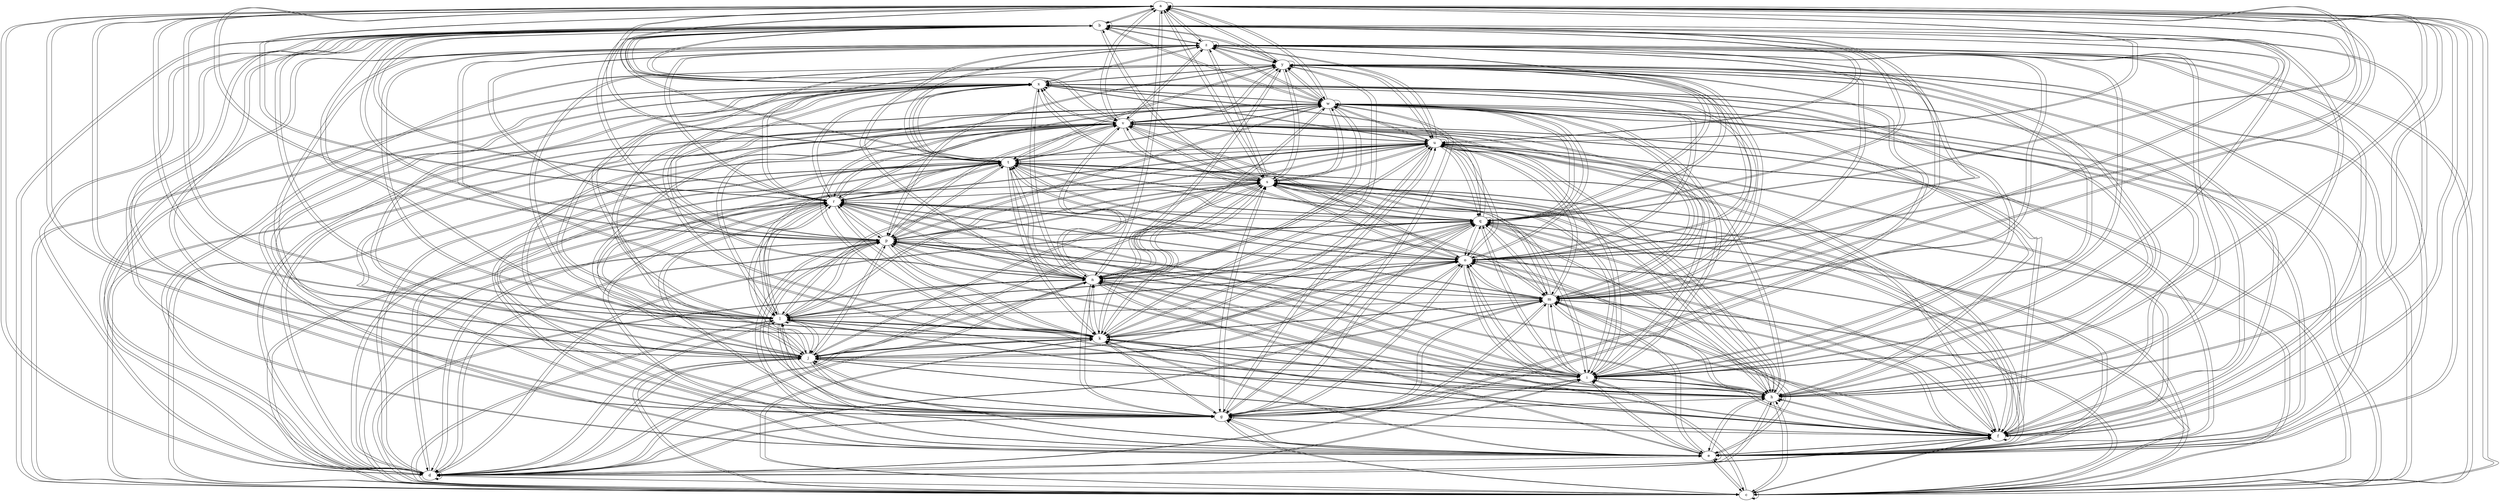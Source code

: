 digraph {
a;
b;
c;
d;
e;
f;
g;
h;
i;
j;
k;
l;
m;
n;
o;
p;
q;
r;
s;
t;
u;
v;
w;
x;
y;
z;
a -> a [weight=1];
a -> b [weight=2];
a -> c [weight=3];
a -> d [weight=4];
a -> e [weight=5];
a -> f [weight=6];
a -> g [weight=7];
a -> h [weight=8];
a -> i [weight=9];
a -> j [weight=10];
a -> k [weight=11];
a -> l [weight=12];
a -> m [weight=13];
a -> n [weight=14];
a -> o [weight=15];
a -> p [weight=16];
a -> q [weight=17];
a -> r [weight=18];
a -> s [weight=19];
a -> t [weight=20];
a -> u [weight=21];
a -> v [weight=22];
a -> w [weight=23];
a -> x [weight=24];
a -> y [weight=25];
a -> z [weight=26];
b -> a [weight=27];
b -> b [weight=28];
b -> c [weight=29];
b -> d [weight=30];
b -> e [weight=31];
b -> f [weight=32];
b -> g [weight=33];
b -> h [weight=34];
b -> i [weight=35];
b -> j [weight=36];
b -> k [weight=37];
b -> l [weight=38];
b -> m [weight=39];
b -> n [weight=40];
b -> o [weight=41];
b -> p [weight=42];
b -> q [weight=43];
b -> r [weight=44];
b -> s [weight=45];
b -> t [weight=46];
b -> u [weight=47];
b -> v [weight=48];
b -> w [weight=49];
b -> x [weight=50];
b -> y [weight=51];
b -> z [weight=52];
c -> a [weight=53];
c -> b [weight=54];
c -> c [weight=55];
c -> d [weight=56];
c -> e [weight=57];
c -> f [weight=58];
c -> g [weight=59];
c -> h [weight=60];
c -> i [weight=61];
c -> j [weight=62];
c -> k [weight=63];
c -> l [weight=64];
c -> m [weight=65];
c -> n [weight=66];
c -> o [weight=67];
c -> p [weight=68];
c -> q [weight=69];
c -> r [weight=70];
c -> s [weight=71];
c -> t [weight=72];
c -> u [weight=73];
c -> v [weight=74];
c -> w [weight=75];
c -> x [weight=76];
c -> y [weight=77];
c -> z [weight=78];
d -> a [weight=79];
d -> b [weight=80];
d -> c [weight=81];
d -> d [weight=82];
d -> e [weight=83];
d -> f [weight=84];
d -> g [weight=85];
d -> h [weight=86];
d -> i [weight=87];
d -> j [weight=88];
d -> k [weight=89];
d -> l [weight=90];
d -> m [weight=91];
d -> n [weight=92];
d -> o [weight=93];
d -> p [weight=94];
d -> q [weight=95];
d -> r [weight=96];
d -> s [weight=97];
d -> t [weight=98];
d -> u [weight=99];
d -> v [weight=100];
d -> w [weight=101];
d -> x [weight=102];
d -> y [weight=103];
d -> z [weight=104];
e -> a [weight=105];
e -> b [weight=106];
e -> c [weight=107];
e -> d [weight=108];
e -> e [weight=109];
e -> f [weight=110];
e -> g [weight=111];
e -> h [weight=112];
e -> i [weight=113];
e -> j [weight=114];
e -> k [weight=115];
e -> l [weight=116];
e -> m [weight=117];
e -> n [weight=118];
e -> o [weight=119];
e -> p [weight=120];
e -> q [weight=121];
e -> r [weight=122];
e -> s [weight=123];
e -> t [weight=124];
e -> u [weight=125];
e -> v [weight=126];
e -> w [weight=127];
e -> x [weight=128];
e -> y [weight=129];
e -> z [weight=130];
f -> a [weight=131];
f -> b [weight=132];
f -> c [weight=133];
f -> d [weight=134];
f -> e [weight=135];
f -> f [weight=136];
f -> g [weight=137];
f -> h [weight=138];
f -> i [weight=139];
f -> j [weight=140];
f -> k [weight=141];
f -> l [weight=142];
f -> m [weight=143];
f -> n [weight=144];
f -> o [weight=145];
f -> p [weight=146];
f -> q [weight=147];
f -> r [weight=148];
f -> s [weight=149];
f -> t [weight=150];
f -> u [weight=151];
f -> v [weight=152];
f -> w [weight=153];
f -> x [weight=154];
f -> y [weight=155];
f -> z [weight=156];
g -> a [weight=157];
g -> b [weight=158];
g -> c [weight=159];
g -> d [weight=160];
g -> e [weight=161];
g -> f [weight=162];
g -> g [weight=163];
g -> h [weight=164];
g -> i [weight=165];
g -> j [weight=166];
g -> k [weight=167];
g -> l [weight=168];
g -> m [weight=169];
g -> n [weight=170];
g -> o [weight=171];
g -> p [weight=172];
g -> q [weight=173];
g -> r [weight=174];
g -> s [weight=175];
g -> t [weight=176];
g -> u [weight=177];
g -> v [weight=178];
g -> w [weight=179];
g -> x [weight=180];
g -> y [weight=181];
g -> z [weight=182];
h -> a [weight=183];
h -> b [weight=184];
h -> c [weight=185];
h -> d [weight=186];
h -> e [weight=187];
h -> f [weight=188];
h -> g [weight=189];
h -> h [weight=190];
h -> i [weight=191];
h -> j [weight=192];
h -> k [weight=193];
h -> l [weight=194];
h -> m [weight=195];
h -> n [weight=196];
h -> o [weight=197];
h -> p [weight=198];
h -> q [weight=199];
h -> r [weight=200];
h -> s [weight=201];
h -> t [weight=202];
h -> u [weight=203];
h -> v [weight=204];
h -> w [weight=205];
h -> x [weight=206];
h -> y [weight=207];
h -> z [weight=208];
i -> a [weight=209];
i -> b [weight=210];
i -> c [weight=211];
i -> d [weight=212];
i -> e [weight=213];
i -> f [weight=214];
i -> g [weight=215];
i -> h [weight=216];
i -> i [weight=217];
i -> j [weight=218];
i -> k [weight=219];
i -> l [weight=220];
i -> m [weight=221];
i -> n [weight=222];
i -> o [weight=223];
i -> p [weight=224];
i -> q [weight=225];
i -> r [weight=226];
i -> s [weight=227];
i -> t [weight=228];
i -> u [weight=229];
i -> v [weight=230];
i -> w [weight=231];
i -> x [weight=232];
i -> y [weight=233];
i -> z [weight=234];
j -> a [weight=235];
j -> b [weight=236];
j -> c [weight=237];
j -> d [weight=238];
j -> e [weight=239];
j -> f [weight=240];
j -> g [weight=241];
j -> h [weight=242];
j -> i [weight=243];
j -> j [weight=244];
j -> k [weight=245];
j -> l [weight=246];
j -> m [weight=247];
j -> n [weight=248];
j -> o [weight=249];
j -> p [weight=250];
j -> q [weight=251];
j -> r [weight=252];
j -> s [weight=253];
j -> t [weight=254];
j -> u [weight=255];
j -> v [weight=256];
j -> w [weight=257];
j -> x [weight=258];
j -> y [weight=259];
j -> z [weight=260];
k -> a [weight=261];
k -> b [weight=262];
k -> c [weight=263];
k -> d [weight=264];
k -> e [weight=265];
k -> f [weight=266];
k -> g [weight=267];
k -> h [weight=268];
k -> i [weight=269];
k -> j [weight=270];
k -> k [weight=271];
k -> l [weight=272];
k -> m [weight=273];
k -> n [weight=274];
k -> o [weight=275];
k -> p [weight=276];
k -> q [weight=277];
k -> r [weight=278];
k -> s [weight=279];
k -> t [weight=280];
k -> u [weight=281];
k -> v [weight=282];
k -> w [weight=283];
k -> x [weight=284];
k -> y [weight=285];
k -> z [weight=286];
l -> a [weight=287];
l -> b [weight=288];
l -> c [weight=289];
l -> d [weight=290];
l -> e [weight=291];
l -> f [weight=292];
l -> g [weight=293];
l -> h [weight=294];
l -> i [weight=295];
l -> j [weight=296];
l -> k [weight=297];
l -> l [weight=298];
l -> m [weight=299];
l -> n [weight=300];
l -> o [weight=301];
l -> p [weight=302];
l -> q [weight=303];
l -> r [weight=304];
l -> s [weight=305];
l -> t [weight=306];
l -> u [weight=307];
l -> v [weight=308];
l -> w [weight=309];
l -> x [weight=310];
l -> y [weight=311];
l -> z [weight=312];
m -> a [weight=313];
m -> b [weight=314];
m -> c [weight=315];
m -> d [weight=316];
m -> e [weight=317];
m -> f [weight=318];
m -> g [weight=319];
m -> h [weight=320];
m -> i [weight=321];
m -> j [weight=322];
m -> k [weight=323];
m -> l [weight=324];
m -> m [weight=325];
m -> n [weight=326];
m -> o [weight=327];
m -> p [weight=328];
m -> q [weight=329];
m -> r [weight=330];
m -> s [weight=331];
m -> t [weight=332];
m -> u [weight=333];
m -> v [weight=334];
m -> w [weight=335];
m -> x [weight=336];
m -> y [weight=337];
m -> z [weight=338];
n -> a [weight=339];
n -> b [weight=340];
n -> c [weight=341];
n -> d [weight=342];
n -> e [weight=343];
n -> f [weight=344];
n -> g [weight=345];
n -> h [weight=346];
n -> i [weight=347];
n -> j [weight=348];
n -> k [weight=349];
n -> l [weight=350];
n -> m [weight=351];
n -> n [weight=352];
n -> o [weight=353];
n -> p [weight=354];
n -> q [weight=355];
n -> r [weight=356];
n -> s [weight=357];
n -> t [weight=358];
n -> u [weight=359];
n -> v [weight=360];
n -> w [weight=361];
n -> x [weight=362];
n -> y [weight=363];
n -> z [weight=364];
o -> a [weight=365];
o -> b [weight=366];
o -> c [weight=367];
o -> d [weight=368];
o -> e [weight=369];
o -> f [weight=370];
o -> g [weight=371];
o -> h [weight=372];
o -> i [weight=373];
o -> j [weight=374];
o -> k [weight=375];
o -> l [weight=376];
o -> m [weight=377];
o -> n [weight=378];
o -> o [weight=379];
o -> p [weight=380];
o -> q [weight=381];
o -> r [weight=382];
o -> s [weight=383];
o -> t [weight=384];
o -> u [weight=385];
o -> v [weight=386];
o -> w [weight=387];
o -> x [weight=388];
o -> y [weight=389];
o -> z [weight=390];
p -> a [weight=391];
p -> b [weight=392];
p -> c [weight=393];
p -> d [weight=394];
p -> e [weight=395];
p -> f [weight=396];
p -> g [weight=397];
p -> h [weight=398];
p -> i [weight=399];
p -> j [weight=400];
p -> k [weight=401];
p -> l [weight=402];
p -> m [weight=403];
p -> n [weight=404];
p -> o [weight=405];
p -> p [weight=406];
p -> q [weight=407];
p -> r [weight=408];
p -> s [weight=409];
p -> t [weight=410];
p -> u [weight=411];
p -> v [weight=412];
p -> w [weight=413];
p -> x [weight=414];
p -> y [weight=415];
p -> z [weight=416];
q -> a [weight=417];
q -> b [weight=418];
q -> c [weight=419];
q -> d [weight=420];
q -> e [weight=421];
q -> f [weight=422];
q -> g [weight=423];
q -> h [weight=424];
q -> i [weight=425];
q -> j [weight=426];
q -> k [weight=427];
q -> l [weight=428];
q -> m [weight=429];
q -> n [weight=430];
q -> o [weight=431];
q -> p [weight=432];
q -> q [weight=433];
q -> r [weight=434];
q -> s [weight=435];
q -> t [weight=436];
q -> u [weight=437];
q -> v [weight=438];
q -> w [weight=439];
q -> x [weight=440];
q -> y [weight=441];
q -> z [weight=442];
r -> a [weight=443];
r -> b [weight=444];
r -> c [weight=445];
r -> d [weight=446];
r -> e [weight=447];
r -> f [weight=448];
r -> g [weight=449];
r -> h [weight=450];
r -> i [weight=451];
r -> j [weight=452];
r -> k [weight=453];
r -> l [weight=454];
r -> m [weight=455];
r -> n [weight=456];
r -> o [weight=457];
r -> p [weight=458];
r -> q [weight=459];
r -> r [weight=460];
r -> s [weight=461];
r -> t [weight=462];
r -> u [weight=463];
r -> v [weight=464];
r -> w [weight=465];
r -> x [weight=466];
r -> y [weight=467];
r -> z [weight=468];
s -> a [weight=469];
s -> b [weight=470];
s -> c [weight=471];
s -> d [weight=472];
s -> e [weight=473];
s -> f [weight=474];
s -> g [weight=475];
s -> h [weight=476];
s -> i [weight=477];
s -> j [weight=478];
s -> k [weight=479];
s -> l [weight=480];
s -> m [weight=481];
s -> n [weight=482];
s -> o [weight=483];
s -> p [weight=484];
s -> q [weight=485];
s -> r [weight=486];
s -> s [weight=487];
s -> t [weight=488];
s -> u [weight=489];
s -> v [weight=490];
s -> w [weight=491];
s -> x [weight=492];
s -> y [weight=493];
s -> z [weight=494];
t -> a [weight=495];
t -> b [weight=496];
t -> c [weight=497];
t -> d [weight=498];
t -> e [weight=499];
t -> f [weight=500];
t -> g [weight=501];
t -> h [weight=502];
t -> i [weight=503];
t -> j [weight=504];
t -> k [weight=505];
t -> l [weight=506];
t -> m [weight=507];
t -> n [weight=508];
t -> o [weight=509];
t -> p [weight=510];
t -> q [weight=511];
t -> r [weight=512];
t -> s [weight=513];
t -> t [weight=514];
t -> u [weight=515];
t -> v [weight=516];
t -> w [weight=517];
t -> x [weight=518];
t -> y [weight=519];
t -> z [weight=520];
u -> a [weight=521];
u -> b [weight=522];
u -> c [weight=523];
u -> d [weight=524];
u -> e [weight=525];
u -> f [weight=526];
u -> g [weight=527];
u -> h [weight=528];
u -> i [weight=529];
u -> j [weight=530];
u -> k [weight=531];
u -> l [weight=532];
u -> m [weight=533];
u -> n [weight=534];
u -> o [weight=535];
u -> p [weight=536];
u -> q [weight=537];
u -> r [weight=538];
u -> s [weight=539];
u -> t [weight=540];
u -> u [weight=541];
u -> v [weight=542];
u -> w [weight=543];
u -> x [weight=544];
u -> y [weight=545];
u -> z [weight=546];
v -> a [weight=547];
v -> b [weight=548];
v -> c [weight=549];
v -> d [weight=550];
v -> e [weight=551];
v -> f [weight=552];
v -> g [weight=553];
v -> h [weight=554];
v -> i [weight=555];
v -> j [weight=556];
v -> k [weight=557];
v -> l [weight=558];
v -> m [weight=559];
v -> n [weight=560];
v -> o [weight=561];
v -> p [weight=562];
v -> q [weight=563];
v -> r [weight=564];
v -> s [weight=565];
v -> t [weight=566];
v -> u [weight=567];
v -> v [weight=568];
v -> w [weight=569];
v -> x [weight=570];
v -> y [weight=571];
v -> z [weight=572];
w -> a [weight=573];
w -> b [weight=574];
w -> c [weight=575];
w -> d [weight=576];
w -> e [weight=577];
w -> f [weight=578];
w -> g [weight=579];
w -> h [weight=580];
w -> i [weight=581];
w -> j [weight=582];
w -> k [weight=583];
w -> l [weight=584];
w -> m [weight=585];
w -> n [weight=586];
w -> o [weight=587];
w -> p [weight=588];
w -> q [weight=589];
w -> r [weight=590];
w -> s [weight=591];
w -> t [weight=592];
w -> u [weight=593];
w -> v [weight=594];
w -> w [weight=595];
w -> x [weight=596];
w -> y [weight=597];
w -> z [weight=598];
x -> a [weight=599];
x -> b [weight=600];
x -> c [weight=601];
x -> d [weight=602];
x -> e [weight=603];
x -> f [weight=604];
x -> g [weight=605];
x -> h [weight=606];
x -> i [weight=607];
x -> j [weight=608];
x -> k [weight=609];
x -> l [weight=610];
x -> m [weight=611];
x -> n [weight=612];
x -> o [weight=613];
x -> p [weight=614];
x -> q [weight=615];
x -> r [weight=616];
x -> s [weight=617];
x -> t [weight=618];
x -> u [weight=619];
x -> v [weight=620];
x -> w [weight=621];
x -> x [weight=622];
x -> y [weight=623];
x -> z [weight=624];
y -> a [weight=625];
y -> b [weight=626];
y -> c [weight=627];
y -> d [weight=628];
y -> e [weight=629];
y -> f [weight=630];
y -> g [weight=631];
y -> h [weight=632];
y -> i [weight=633];
y -> j [weight=634];
y -> k [weight=635];
y -> l [weight=636];
y -> m [weight=637];
y -> n [weight=638];
y -> o [weight=639];
y -> p [weight=640];
y -> q [weight=641];
y -> r [weight=642];
y -> s [weight=643];
y -> t [weight=644];
y -> u [weight=645];
y -> v [weight=646];
y -> w [weight=647];
y -> x [weight=648];
y -> y [weight=649];
y -> z [weight=650];
z -> a [weight=651];
z -> b [weight=652];
z -> c [weight=653];
z -> d [weight=654];
z -> e [weight=655];
z -> f [weight=656];
z -> g [weight=657];
z -> h [weight=658];
z -> i [weight=659];
z -> j [weight=660];
z -> k [weight=661];
z -> l [weight=662];
z -> m [weight=663];
z -> n [weight=664];
z -> o [weight=665];
z -> p [weight=666];
z -> q [weight=667];
z -> r [weight=668];
z -> s [weight=669];
z -> t [weight=670];
z -> u [weight=671];
z -> v [weight=672];
z -> w [weight=673];
z -> x [weight=674];
z -> y [weight=675];
z -> z [weight=676];
}
